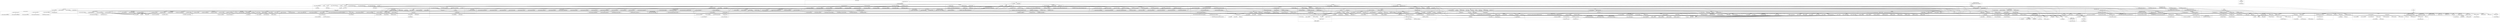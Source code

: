 digraph {
graph [overlap=false]
subgraph cluster_Router_Simple_Route {
	label="Router::Simple::Route";
	"Router::Simple::Route::CORE:match";
	"Router::Simple::Route::CORE:regcomp";
	"Router::Simple::Route::CORE:substcont";
	"Router::Simple::Route::CORE:subst";
	"Router::Simple::Route::new";
	"Router::Simple::Route::match";
	"Router::Simple::Route::CORE:qr";
	"Router::Simple::Route::BEGIN";
}
subgraph cluster_Mouse_Meta_Attribute {
	label="Mouse::Meta::Attribute";
	"Mouse::Meta::Attribute::is_weak_ref";
	"Mouse::Meta::Attribute::init_arg";
	"Mouse::Meta::Attribute::accessor_metaclass";
	"Mouse::Meta::Attribute::_process_options";
	"Mouse::Meta::Attribute::interpolate_class";
	"Mouse::Meta::Attribute::install_accessors";
	"Mouse::Meta::Attribute::new";
	"Mouse::Meta::Attribute::name";
	"Mouse::Meta::Attribute::default";
	"Mouse::Meta::Attribute::associate_method";
	"Mouse::Meta::Attribute::should_auto_deref";
	"Mouse::Meta::Attribute::has_default";
	"Mouse::Meta::Attribute::associated_class";
	"Mouse::Meta::Attribute::should_coerce";
	"Mouse::Meta::Attribute::has_trigger";
	"Mouse::Meta::Attribute::is_required";
	"Mouse::Meta::Attribute::has_type_constraint";
	"Mouse::Meta::Attribute::BEGIN";
	"Mouse::Meta::Attribute::is_lazy";
	"Mouse::Meta::Attribute::type_constraint";
	"Mouse::Meta::Attribute::has_builder";
}
subgraph cluster_Plack_Middleware_Static {
	label="Plack::Middleware::Static";
	"Plack::Middleware::Static::_handle_static";
	"Plack::Middleware::Static::CORE:regcomp";
	"Plack::Middleware::Static::call";
	"Plack::Middleware::Static::CORE:match";
}
subgraph cluster_Storable {
	label="Storable";
	"Storable::nfreeze";
	"Storable::net_mstore";
	"Storable::_freeze";
	"Storable::bootstrap";
	"Storable::CORE:subst";
}
subgraph cluster_JSON_XS {
	label="JSON::XS";
	"JSON::XS::decode_json";
}
subgraph cluster_Symbol {
	label="Symbol";
	"Symbol::qualify";
}
subgraph cluster_Config {
	label="Config";
	"Config::import";
	"Config::FETCH";
}
subgraph cluster_Encode {
	label="Encode";
	"Encode::BEGIN";
	"Encode::CORE:match";
	"Encode::predefine_encodings";
	"Encode::encode_utf8";
	"Encode::decode";
	"Encode::decode_utf8";
	"Encode::find_encoding";
	"Encode::getEncoding";
	"Encode::LEAVE_SRC";
}
subgraph cluster_IO_Compress_Base {
	label="IO::Compress::Base";
	"IO::Compress::Base::_notAvailable";
}
subgraph cluster_HTTP_Headers {
	label="HTTP::Headers";
	"HTTP::Headers::CORE:match";
	"HTTP::Headers::new";
	"HTTP::Headers::header_field_names";
	"HTTP::Headers::CORE:sort";
	"HTTP::Headers::CORE:subst";
	"HTTP::Headers::header";
	"HTTP::Headers::content_type";
	"HTTP::Headers::_sorted_field_names";
	"HTTP::Headers::_header";
}
subgraph cluster_JSON_Boolean {
	label="JSON::Boolean";
	"JSON::Boolean::_overrride_overload";
}
subgraph cluster_URI__punycode {
	label="URI::_punycode";
	"URI::_punycode::CORE:qr";
}
subgraph cluster_Plack_Request {
	label="Plack::Request";
	"Plack::Request::new";
	"Plack::Request::_uri_base";
	"Plack::Request::env";
	"Plack::Request::base";
}
subgraph cluster_Kossy_Connection {
	label="Kossy::Connection";
	"Kossy::Connection::render";
	"Kossy::Connection::BEGIN";
}
subgraph cluster_Mouse_Meta_Class {
	label="Mouse::Meta::Class";
	"Mouse::Meta::Class::strict_constructor";
	"Mouse::Meta::Class::constructor_class";
	"Mouse::Meta::Class::superclasses";
	"Mouse::Meta::Class::attribute_metaclass";
	"Mouse::Meta::Class::linearized_isa";
	"Mouse::Meta::Class::add_attribute";
	"Mouse::Meta::Class::is_immutable";
	"Mouse::Meta::Class::BEGIN";
	"Mouse::Meta::Class::verify_superclass";
	"Mouse::Meta::Class::_invalidate_metaclass_cache";
	"Mouse::Meta::Class::destructor_class";
	"Mouse::Meta::Class::is_anon_class";
	"Mouse::Meta::Class::CORE:subst";
	"Mouse::Meta::Class::immutable_options";
	"Mouse::Meta::Class::_calculate_all_attributes";
	"Mouse::Meta::Class::make_immutable";
	"Mouse::Meta::Class::_construct_meta";
	"Mouse::Meta::Class::CORE:sort";
}
subgraph cluster_DynaLoader {
	label="DynaLoader";
	"DynaLoader::CORE:ftfile";
	"DynaLoader::CORE:ftsize";
	"DynaLoader::dl_undef_symbols";
	"DynaLoader::dl_find_symbol";
	"DynaLoader::dl_load_file";
	"DynaLoader::CORE:subst";
	"DynaLoader::BEGIN";
	"DynaLoader::dl_load_flags";
	"DynaLoader::dl_install_xsub";
	"DynaLoader::CORE:ftdir";
	"DynaLoader::bootstrap";
}
subgraph cluster_Data_MessagePack {
	label="Data::MessagePack";
	"Data::MessagePack::pack";
	"Data::MessagePack::BEGIN";
	"Data::MessagePack::CORE:match";
}
subgraph cluster_DBI {
	label="DBI";
	"DBI::connect_cached";
	"DBI::bootstrap";
	"DBI::setup_driver";
	"DBI::CORE:match";
	"DBI::_new_handle";
	"DBI::_new_sth";
	"DBI::BEGIN";
	"DBI::__ANON__[extlib/lib/perl5/x86_64-linux-thread-multi/DBI.pm:732]";
	"DBI::END";
	"DBI::_concat_hash_sorted";
	"DBI::_install_method";
	"DBI::_new_dbh";
	"DBI::install_driver";
	"DBI::disconnect_all";
	"DBI::CORE:subst";
	"DBI::_new_drh";
	"DBI::connect";
}
subgraph cluster_base {
	label="base";
	"base::has_fields";
	"base::has_version";
	"base::has_attr";
	"base::import";
}
subgraph cluster_warnings {
	label="warnings";
	"warnings::unimport";
	"warnings::bits";
	"warnings::import";
}
subgraph cluster_IO_File {
	label="IO::File";
	"IO::File::CORE:match";
}
subgraph cluster_Isucon {
	label="Isucon";
	"Isucon::dbh";
	"Isucon::CORE:readline";
	"Isucon::load_config";
	"Isucon::BEGIN";
	"Isucon::CORE:open";
	"Isucon::__ANON__[lib/Isucon.pm:71]";
	"Isucon::cache";
	"Isucon::__ANON__[lib/Isucon.pm:70]";
	"Isucon::__ANON__[lib/Isucon.pm:84]";
}
subgraph cluster_vars {
	label="vars";
	"vars::import";
	"vars::BEGIN";
	"vars::CORE:match";
}
subgraph cluster_Plack_Util_Accessor {
	label="Plack::Util::Accessor";
	"Plack::Util::Accessor::mk_accessors";
	"Plack::Util::Accessor::import";
	"Plack::Util::Accessor::__ANON__[extlib/lib/perl5/Plack/Util/Accessor.pm:19]";
}
subgraph cluster_strict {
	label="strict";
	"strict::import";
	"strict::unimport";
	"strict::bits";
}
subgraph cluster_DBD_mysql {
	label="DBD::mysql";
	"DBD::mysql::_OdbcParse";
	"DBD::mysql::driver";
	"DBD::mysql::CORE:match";
	"DBD::mysql::bootstrap";
}
subgraph cluster_Plack_App_URLMap {
	label="Plack::App::URLMap";
	"Plack::App::URLMap::BEGIN";
}
subgraph cluster_Encode_Encoding {
	label="Encode::Encoding";
	"Encode::Encoding::CORE:match";
	"Encode::Encoding::BEGIN";
	"Encode::Encoding::renewed";
}
subgraph cluster_DBI_common {
	label="DBI::common";
	"DBI::common::func";
	"DBI::common::STORE";
	"DBI::common::FETCH";
}
subgraph cluster_common_sense {
	label="common::sense";
	"common::sense::import";
}
subgraph cluster_attributes {
	label="attributes";
	"attributes::bootstrap";
	"attributes::reftype";
	"attributes::_modify_attrs";
	"attributes::import";
}
subgraph cluster_Kossy_Request {
	label="Kossy::Request";
	"Kossy::Request::uri_for";
	"Kossy::Request::BEGIN";
}
subgraph cluster_Mouse_Util_TypeConstraints {
	label="Mouse::Util::TypeConstraints";
	"Mouse::Util::TypeConstraints::class_type";
	"Mouse::Util::TypeConstraints::find_or_create_isa_type_constraint";
	"Mouse::Util::TypeConstraints::find_type_constraint";
	"Mouse::Util::TypeConstraints::find_or_parse_type_constraint";
	"Mouse::Util::TypeConstraints::BEGIN";
	"Mouse::Util::TypeConstraints::subtype";
	"Mouse::Util::TypeConstraints::CORE:subst";
	"Mouse::Util::TypeConstraints::CORE:match";
	"Mouse::Util::TypeConstraints::_define_type";
}
subgraph cluster_DBI_Const_GetInfo_ODBC {
	label="DBI::Const::GetInfo::ODBC";
	"DBI::Const::GetInfo::ODBC::CORE:match";
}
subgraph cluster_Plack_Middleware_Conditional {
	label="Plack::Middleware::Conditional";
	"Plack::Middleware::Conditional::BEGIN";
}
subgraph cluster_XSLoader {
	label="XSLoader";
	"XSLoader::load";
	"XSLoader::bootstrap_inherit";
}
subgraph cluster_bytes {
	label="bytes";
	"bytes::import";
}
subgraph cluster_Router_Simple {
	label="Router::Simple";
	"Router::Simple::new";
	"Router::Simple::connect";
	"Router::Simple::match";
	"Router::Simple::_match";
	"Router::Simple::BEGIN";
}
subgraph cluster_URI_Escape {
	label="URI::Escape";
	"URI::Escape::BEGIN";
	"URI::Escape::uri_unescape";
	"URI::Escape::CORE:subst";
	"URI::Escape::CORE:qr";
}
subgraph cluster_IO_Handle {
	label="IO::Handle";
	"IO::Handle::autoflush";
	"IO::Handle::BEGIN";
}
subgraph cluster_URI__idna {
	label="URI::_idna";
	"URI::_idna::CORE:qr";
	"URI::_idna::CORE:regcomp";
	"URI::_idna::encode";
	"URI::_idna::CORE:match";
	"URI::_idna::check_size";
	"URI::_idna::ToASCII";
}
subgraph cluster_FileHandle {
	label="FileHandle";
	"FileHandle::import";
}
subgraph cluster_DBD___st {
	label="DBD::_::st";
	"DBD::_::st::fetchrow_hashref";
	"DBD::_::st::BEGIN";
	"DBD::_::st::fetchall_arrayref";
}
subgraph cluster_Mouse_Meta_Method_Constructor_XS {
	label="Mouse::Meta::Method::Constructor::XS";
	"Mouse::Meta::Method::Constructor::XS::_generate_constructor";
}
subgraph cluster_Text_Xslate_Bridge_TT2Like {
	label="Text::Xslate::Bridge::TT2Like";
	"Text::Xslate::Bridge::TT2Like::CORE:regcomp";
}
subgraph cluster_Mouse_Meta_Method_Destructor_XS {
	label="Mouse::Meta::Method::Destructor::XS";
	"Mouse::Meta::Method::Destructor::XS::_generate_destructor";
}
subgraph cluster_Cache_Memcached_Fast {
	label="Cache::Memcached::Fast";
	"Cache::Memcached::Fast::set";
	"Cache::Memcached::Fast::_check_args";
	"Cache::Memcached::Fast::_new";
	"Cache::Memcached::Fast::BEGIN";
	"Cache::Memcached::Fast::new";
	"Cache::Memcached::Fast::get";
}
subgraph cluster_Exporter_Heavy {
	label="Exporter::Heavy";
	"Exporter::Heavy::_push_tags";
	"Exporter::Heavy::heavy_export_tags";
	"Exporter::Heavy::CORE:subst";
	"Exporter::Heavy::heavy_export_ok_tags";
	"Exporter::Heavy::CORE:match";
	"Exporter::Heavy::heavy_export";
	"Exporter::Heavy::heavy_export_to_level";
}
subgraph cluster_URI {
	label="URI";
	"URI::canonical";
	"URI::CORE:regcomp";
	"URI::new";
	"URI::_uric_escape";
	"URI::_scheme";
	"URI::implementor";
	"URI::CORE:match";
	"URI::_init_implementor";
	"URI::_init";
	"URI::CORE:subst";
}
subgraph cluster_File_Glob {
	label="File::Glob";
	"File::Glob::CORE:subst";
	"File::Glob::import";
	"File::Glob::GLOB_ALPHASORT";
	"File::Glob::GLOB_CSH";
	"File::Glob::GLOB_TILDE";
	"File::Glob::constant";
	"File::Glob::GLOB_BRACE";
	"File::Glob::GLOB_QUOTE";
	"File::Glob::GLOB_NOMAGIC";
	"File::Glob::AUTOLOAD";
	"File::Glob::CORE:match";
}
subgraph cluster_Plack_Component {
	label="Plack::Component";
	"Plack::Component::prepare_app";
	"Plack::Component::new";
	"Plack::Component::to_app";
	"Plack::Component::__ANON__[extlib/lib/perl5/Plack/Component.pm:39]";
}
subgraph cluster_URI_http {
	label="URI::http";
	"URI::http::canonical";
}
subgraph cluster_Class_Accessor {
	label="Class::Accessor";
	"Class::Accessor::accessor_name_for";
	"Class::Accessor::mk_accessors";
	"Class::Accessor::mutator_name_for";
	"Class::Accessor::import";
	"Class::Accessor::_mk_accessors";
}
subgraph cluster_DBI_dr {
	label="DBI::dr";
	"DBI::dr::disconnect_all";
	"DBI::dr::connect_cached";
	"DBI::dr::connect";
}
subgraph cluster_constant {
	label="constant";
	"constant::import";
	"constant::BEGIN";
	"constant::CORE:match";
}
subgraph cluster_Exporter {
	label="Exporter";
	"Exporter::as_heavy";
	"Exporter::export_to_level";
	"Exporter::export_tags";
	"Exporter::CORE:match";
	"Exporter::import";
	"Exporter::CORE:subst";
	"Exporter::export";
	"Exporter::export_ok_tags";
}
subgraph cluster_Class_Accessor_Lite {
	label="Class::Accessor::Lite";
	"Class::Accessor::Lite::__m";
	"Class::Accessor::Lite::BEGIN";
	"Class::Accessor::Lite::__ANON__[extlib/lib/perl5/Class/Accessor/Lite.pm:98]";
	"Class::Accessor::Lite::CORE:sort";
	"Class::Accessor::Lite::import";
	"Class::Accessor::Lite::_mk_new";
	"Class::Accessor::Lite::__ANON__[extlib/lib/perl5/Class/Accessor/Lite.pm:107]";
	"Class::Accessor::Lite::__m_new";
	"Class::Accessor::Lite::_mk_accessors";
}
subgraph cluster_utf8 {
	label="utf8";
	"utf8::encode";
	"utf8::import";
	"utf8::downgrade";
}
subgraph cluster_DBD___common {
	label="DBD::_::common";
	"DBD::_::common::CORE:match";
	"DBD::_::common::trace_msg";
	"DBD::_::common::BEGIN";
	"DBD::_::common::install_method";
}
subgraph cluster_Plack_Middleware {
	label="Plack::Middleware";
	"Plack::Middleware::import";
	"Plack::Middleware::wrap";
}
subgraph cluster_SelectSaver {
	label="SelectSaver";
	"SelectSaver::CORE:select";
	"SelectSaver::BEGIN";
	"SelectSaver::new";
}
subgraph cluster_Mouse_Exporter {
	label="Mouse::Exporter";
	"Mouse::Exporter::setup_import_methods";
	"Mouse::Exporter::BEGIN";
	"Mouse::Exporter::CORE:subst";
	"Mouse::Exporter::do_import";
	"Mouse::Exporter::build_import_methods";
	"Mouse::Exporter::import";
	"Mouse::Exporter::do_unimport";
	"Mouse::Exporter::_get_caller_package";
}
subgraph cluster_DBI_st {
	label="DBI::st";
	"DBI::st::fetchall_arrayref";
	"DBI::st::fetch";
	"DBI::st::mysql_async_ready";
	"DBI::st::execute";
	"DBI::st::fetchrow_hashref";
}
subgraph cluster_Mouse_Meta_Module {
	label="Mouse::Meta::Module";
	"Mouse::Meta::Module::BEGIN";
	"Mouse::Meta::Module::initialize";
	"Mouse::Meta::Module::_get_metaclass_by_name";
	"Mouse::Meta::Module::add_method";
}
subgraph cluster_File_Basename {
	label="File::Basename";
	"File::Basename::dirname";
	"File::Basename::CORE:substcont";
	"File::Basename::fileparse_set_fstype";
	"File::Basename::CORE:subst";
	"File::Basename::fileparse";
	"File::Basename::_strip_trailing_sep";
	"File::Basename::CORE:regcomp";
	"File::Basename::CORE:match";
	"File::Basename::BEGIN";
}
subgraph cluster_AutoLoader {
	label="AutoLoader";
	"AutoLoader::CORE:match";
	"AutoLoader::BEGIN";
	"AutoLoader::CORE:fteread";
	"AutoLoader::CORE:substcont";
	"AutoLoader::import";
	"AutoLoader::CORE:subst";
	"AutoLoader::CORE:regcomp";
	"AutoLoader::AUTOLOAD";
}
subgraph cluster_Text_Xslate {
	label="Text::Xslate";
	"Text::Xslate::input_layer";
	"Text::Xslate::BEGIN";
	"Text::Xslate::CORE:subst";
	"Text::Xslate::CORE:match";
}
subgraph cluster_Class_Accessor_Fast {
	label="Class::Accessor::Fast";
	"Class::Accessor::Fast::make_accessor";
}
subgraph cluster_HTTP_Body_UrlEncoded {
	label="HTTP::Body::UrlEncoded";
	"HTTP::Body::UrlEncoded::CORE:qr";
}
subgraph cluster_File_Spec_Unix {
	label="File::Spec::Unix";
	"File::Spec::Unix::BEGIN";
	"File::Spec::Unix::CORE:ftdir";
	"File::Spec::Unix::rel2abs";
	"File::Spec::Unix::canonpath";
	"File::Spec::Unix::_tmpdir";
	"File::Spec::Unix::CORE:match";
	"File::Spec::Unix::catfile";
	"File::Spec::Unix::updir";
	"File::Spec::Unix::CORE:ftewrite";
	"File::Spec::Unix::file_name_is_absolute";
	"File::Spec::Unix::tmpdir";
	"File::Spec::Unix::CORE:subst";
	"File::Spec::Unix::catdir";
}
subgraph cluster_List_Util {
	label="List::Util";
	"List::Util::BEGIN";
	"List::Util::bootstrap";
}
subgraph cluster_Plack_Util_IOWithPath {
	label="Plack::Util::IOWithPath";
	"Plack::Util::IOWithPath::BEGIN";
}
subgraph cluster_Kossy_Response {
	label="Kossy::Response";
	"Kossy::Response::_body";
	"Kossy::Response::BEGIN";
}
subgraph cluster_IO {
	label="IO";
	"IO::BEGIN";
}
subgraph cluster_integer {
	label="integer";
	"integer::import";
	"integer::unimport";
}
subgraph cluster_Text_Xslate_Util {
	label="Text::Xslate::Util";
	"Text::Xslate::Util::html_builder";
	"Text::Xslate::Util::import_from";
	"Text::Xslate::Util::CORE:qr";
	"Text::Xslate::Util::BEGIN";
	"Text::Xslate::Util::CORE:regcomp";
	"Text::Xslate::Util::CORE:match";
	"Text::Xslate::Util::uri_escape";
}
subgraph cluster_URI__generic {
	label="URI::_generic";
	"URI::_generic::_check_path";
	"URI::_generic::path";
	"URI::_generic::CORE:subst";
	"URI::_generic::CORE:regcomp";
	"URI::_generic::authority";
	"URI::_generic::CORE:match";
}
subgraph cluster_Data_MessagePack_Unpacker {
	label="Data::MessagePack::Unpacker";
	"Data::MessagePack::Unpacker::data";
	"Data::MessagePack::Unpacker::utf8";
	"Data::MessagePack::Unpacker::new";
	"Data::MessagePack::Unpacker::execute";
	"Data::MessagePack::Unpacker::reset";
}
subgraph cluster_Time_Local {
	label="Time::Local";
	"Time::Local::CORE:pack";
	"Time::Local::_daygm";
}
subgraph cluster_Plack_Builder {
	label="Plack::Builder";
	"Plack::Builder::BEGIN";
	"Plack::Builder::__ANON__[extlib/lib/perl5/Plack/Builder.pm:20]";
	"Plack::Builder::to_app";
	"Plack::Builder::builder";
	"Plack::Builder::add_middleware";
	"Plack::Builder::new";
	"Plack::Builder::enable";
	"Plack::Builder::__ANON__[extlib/lib/perl5/Plack/Builder.pm:94]";
}
subgraph cluster_Kossy_Exception {
	label="Kossy::Exception";
	"Kossy::Exception::BEGIN";
}
subgraph cluster_Mouse_Meta_TypeConstraint {
	label="Mouse::Meta::TypeConstraint";
	"Mouse::Meta::TypeConstraint::_compiled_type_constraint";
	"Mouse::Meta::TypeConstraint::compile_type_constraint";
	"Mouse::Meta::TypeConstraint::new";
	"Mouse::Meta::TypeConstraint::BEGIN";
}
subgraph cluster_Try_Tiny {
	label="Try::Tiny";
	"Try::Tiny::BEGIN";
	"Try::Tiny::catch";
	"Try::Tiny::try";
}
subgraph cluster_parent {
	label="parent";
	"parent::BEGIN";
	"parent::CORE:subst";
	"parent::import";
}
subgraph cluster_Router_Simple_SubMapper {
	label="Router::Simple::SubMapper";
	"Router::Simple::SubMapper::BEGIN";
}
subgraph cluster_JSON_Backend_PP {
	label="JSON::Backend::PP";
	"JSON::Backend::PP::BEGIN";
}
subgraph cluster_overload {
	label="overload";
	"overload::OVERLOAD";
	"overload::BEGIN";
	"overload::import";
	"overload::CORE:match";
}
subgraph cluster_re {
	label="re";
	"re::import";
	"re::bits";
}
subgraph cluster_URI__server {
	label="URI::_server";
	"URI::_server::CORE:regcomp";
	"URI::_server::_uric_escape";
	"URI::_server::CORE:subst";
	"URI::_server::_port";
	"URI::_server::CORE:match";
	"URI::_server::host";
	"URI::_server::canonical";
	"URI::_server::_host_escape";
}
subgraph cluster_main {
	label="main";
	"main::BEGIN";
	"main::RUNTIME";
}
subgraph cluster_Plack_Util {
	label="Plack::Util";
	"Plack::Util::load_class";
	"Plack::Util::BEGIN";
	"Plack::Util::CORE:match";
	"Plack::Util::CORE:subst";
	"Plack::Util::CORE:regcomp";
	"Plack::Util::foreach";
	"Plack::Util::run_app";
}
subgraph cluster_Any_Moose {
	label="Any::Moose";
	"Any::Moose::BEGIN";
	"Any::Moose::_is_moose_loaded";
	"Any::Moose::any_moose";
	"Any::Moose::import";
	"Any::Moose::moose_is_preferred";
	"Any::Moose::CORE:subst";
	"Any::Moose::CORE:match";
	"Any::Moose::_canonicalize_fragment";
	"Any::Moose::_canonicalize_options";
	"Any::Moose::unimport";
	"Any::Moose::_install_module";
	"Any::Moose::_backer_of";
	"Any::Moose::mouse_is_preferred";
}
subgraph cluster_File_Temp {
	label="File::Temp";
	"File::Temp::cleanup";
	"File::Temp::END";
}
subgraph cluster_Mouse_Meta_Role {
	label="Mouse::Meta::Role";
	"Mouse::Meta::Role::BEGIN";
}
subgraph cluster_DBI_db {
	label="DBI::db";
	"DBI::db::connected";
	"DBI::db::ping";
	"DBI::db::selectall_arrayref";
	"DBI::db::prepare";
}
subgraph cluster_DBI_Const_GetInfoType {
	label="DBI::Const::GetInfoType";
	"DBI::Const::GetInfoType::CORE:match";
}
subgraph cluster_Scalar_Util {
	label="Scalar::Util";
	"Scalar::Util::looks_like_number";
	"Scalar::Util::blessed";
	"Scalar::Util::BEGIN";
	"Scalar::Util::weaken";
}
subgraph cluster_UNIVERSAL {
	label="UNIVERSAL";
	"UNIVERSAL::isa";
	"UNIVERSAL::VERSION";
	"UNIVERSAL::can";
}
subgraph cluster_File_Spec {
	label="File::Spec";
	"File::Spec::BEGIN";
}
subgraph cluster_Fcntl {
	label="Fcntl";
	"Fcntl::AUTOLOAD";
	"Fcntl::__ANON__[Fcntl.pm:230]";
	"Fcntl::CORE:subst";
	"Fcntl::constant";
}
subgraph cluster_Encode_utf8 {
	label="Encode::utf8";
	"Encode::utf8::BEGIN";
	"Encode::utf8::decode_xs";
}
subgraph cluster_DBD___dr {
	label="DBD::_::dr";
	"DBD::_::dr::BEGIN";
}
subgraph cluster_Mouse_Meta_Method_Accessor_XS {
	label="Mouse::Meta::Method::Accessor::XS";
	"Mouse::Meta::Method::Accessor::XS::_generate_reader";
}
subgraph cluster_DBD_mysql_db {
	label="DBD::mysql::db";
	"DBD::mysql::db::_login";
}
subgraph cluster_IO_Compress_Gzip_Constants {
	label="IO::Compress::Gzip::Constants";
	"IO::Compress::Gzip::Constants::CORE:pack";
}
subgraph cluster_Encode_Config {
	label="Encode::Config";
	"Encode::Config::BEGIN";
	"Encode::Config::CORE:match";
}
subgraph cluster_IO_Uncompress_Base {
	label="IO::Uncompress::Base";
	"IO::Uncompress::Base::_notAvailable";
}
subgraph cluster_Mouse {
	label="Mouse";
	"Mouse::BEGIN";
	"Mouse::has";
	"Mouse::init_meta";
}
subgraph cluster_lib {
	label="lib";
	"lib::import";
}
subgraph cluster_Mouse_Object {
	label="Mouse::Object";
	"Mouse::Object::BUILDARGS";
	"Mouse::Object::new";
	"Mouse::Object::BEGIN";
}
subgraph cluster_DBD_mysql_st {
	label="DBD::mysql::st";
	"DBD::mysql::st::_prepare";
}
subgraph cluster_DBI_Const_GetInfo_ANSI {
	label="DBI::Const::GetInfo::ANSI";
	"DBI::Const::GetInfo::ANSI::CORE:match";
}
subgraph cluster_Mouse_Util {
	label="Mouse::Util";
	"Mouse::Util::is_class_loaded";
	"Mouse::Util::is_valid_class_name";
	"Mouse::Util::__register_metaclass_storage";
	"Mouse::Util::install_subroutines";
	"Mouse::Util::BEGIN";
	"Mouse::Util::load_class";
	"Mouse::Util::_try_load_one_class";
	"Mouse::Util::is_a_type_constraint";
	"Mouse::Util::generate_can_predicate_for";
	"Mouse::Util::get_code_info";
	"Mouse::Util::CORE:subst";
	"Mouse::Util::__ANON__[extlib/lib/perl5/x86_64-linux-thread-multi/Mouse/Util.pm:104]";
	"Mouse::Util::generate_isa_predicate_for";
}
subgraph cluster_Plack_Middleware_ReverseProxy {
	label="Plack::Middleware::ReverseProxy";
	"Plack::Middleware::ReverseProxy::CORE:match";
	"Plack::Middleware::ReverseProxy::call";
}
subgraph cluster_Text_Xslate_Engine {
	label="Text::Xslate::Engine";
	"Text::Xslate::Engine::CORE:stat";
	"Text::Xslate::Engine::CORE:readline";
	"Text::Xslate::Engine::find_file";
	"Text::Xslate::Engine::CORE:open";
	"Text::Xslate::Engine::BEGIN";
	"Text::Xslate::Engine::new";
	"Text::Xslate::Engine::load_file";
	"Text::Xslate::Engine::CORE:read";
	"Text::Xslate::Engine::_resolve_function_aliases";
	"Text::Xslate::Engine::CORE:ftewrite";
	"Text::Xslate::Engine::_register_builtin_methods";
	"Text::Xslate::Engine::_assemble";
	"Text::Xslate::Engine::CORE:regcomp";
	"Text::Xslate::Engine::default_functions";
	"Text::Xslate::Engine::CORE:sort";
	"Text::Xslate::Engine::render";
	"Text::Xslate::Engine::_magic_token";
	"Text::Xslate::Engine::options";
	"Text::Xslate::Engine::_extract_options";
	"Text::Xslate::Engine::_merge_hash";
	"Text::Xslate::Engine::CORE:close";
	"Text::Xslate::Engine::CORE:ftdir";
	"Text::Xslate::Engine::CORE:flock";
	"Text::Xslate::Engine::_load_compiled";
	"Text::Xslate::Engine::CORE:match";
}
subgraph cluster_JSON_Backend_XS {
	label="JSON::Backend::XS";
	"JSON::Backend::XS::init";
}
subgraph cluster_Plack_Handler_CLI {
	label="Plack::Handler::CLI";
	"Plack::Handler::CLI::__ANON__[extlib/lib/perl5/Plack/Handler/CLI.pm:49]";
	"Plack::Handler::CLI::run";
	"Plack::Handler::CLI::stdout";
	"Plack::Handler::CLI::CORE:print";
	"Plack::Handler::CLI::BEGIN";
	"Plack::Handler::CLI::need_headers";
	"Plack::Handler::CLI::__ANON__[extlib/lib/perl5/Plack/Handler/CLI.pm:37]";
	"Plack::Handler::CLI::meta";
	"Plack::Handler::CLI::__ANON__[extlib/lib/perl5/Plack/Handler/CLI.pm:43]";
	"Plack::Handler::CLI::__ANON__[extlib/lib/perl5/Plack/Handler/CLI.pm:168]";
	"Plack::Handler::CLI::stdin";
	"Plack::Handler::CLI::stderr";
	"Plack::Handler::CLI::_handle_response";
}
subgraph cluster_DBD___db {
	label="DBD::_::db";
	"DBD::_::db::BEGIN";
	"DBD::_::db::selectall_arrayref";
}
subgraph cluster_warnings_register {
	label="warnings::register";
	"warnings::register::mkMask";
	"warnings::register::import";
}
subgraph cluster_Text_Xslate_Bridge {
	label="Text::Xslate::Bridge";
	"Text::Xslate::Bridge::bridge";
	"Text::Xslate::Bridge::methods";
	"Text::Xslate::Bridge::export_into_xslate";
	"Text::Xslate::Bridge::_functions";
}
subgraph cluster_Plack_Response {
	label="Plack::Response";
	"Plack::Response::_finalize_cookies";
	"Plack::Response::content_type";
	"Plack::Response::new";
	"Plack::Response::headers";
	"Plack::Response::CORE:subst";
	"Plack::Response::finalize";
	"Plack::Response::cookies";
}
subgraph cluster_JSON {
	label="JSON";
	"JSON::BEGIN";
	"JSON::import";
	"JSON::CORE:close";
	"JSON::CORE:readline";
	"JSON::_set_module";
	"JSON::_load_xs";
}
subgraph cluster_Encode_Alias {
	label="Encode::Alias";
	"Encode::Alias::CORE:match";
	"Encode::Alias::define_alias";
	"Encode::Alias::init_aliases";
	"Encode::Alias::BEGIN";
	"Encode::Alias::undef_aliases";
	"Encode::Alias::CORE:qr";
}
subgraph cluster_Cwd {
	label="Cwd";
	"Cwd::abs_path";
	"Cwd::BEGIN";
	"Cwd::CORE:fteexec";
	"Cwd::CORE:regcomp";
}
subgraph cluster_Kossy {
	label="Kossy";
	"Kossy::_router";
	"Kossy::new";
	"Kossy::filter";
	"Kossy::psgi";
	"Kossy::get";
	"Kossy::build_app";
	"Kossy::_connect";
	"Kossy::wrap_filter";
	"Kossy::__ANON__[lib/Kossy.pm:115]";
	"Kossy::__ANON__[lib/Kossy.pm:107]";
	"Kossy::__ANON__[lib/Kossy.pm:76]";
	"Kossy::__ANON__[lib/Kossy.pm:123]";
	"Kossy::CORE:qr";
	"Kossy::__ANON__[lib/Kossy.pm:46]";
	"Kossy::BEGIN";
	"Kossy::post";
}
"URI::_generic::path" -> "URI::_generic::_check_path";
"Plack::Handler::CLI::BEGIN" -> "Any::Moose::_is_moose_loaded";
"Any::Moose::_backer_of" -> "Any::Moose::_is_moose_loaded";
"Text::Xslate::Engine::load_file" -> "Text::Xslate::Engine::find_file";
"URI::_server::_host_escape" -> "URI::_punycode::CORE:qr";
"URI::canonical" -> "URI::_scheme";
"URI::_generic::_check_path" -> "URI::_generic::CORE:match";
"URI::_generic::path" -> "URI::_generic::CORE:match";
"URI::_generic::authority" -> "URI::_generic::CORE:match";
"Isucon::load_config" -> "JSON::XS::decode_json";
"URI::_generic::path" -> "utf8::downgrade";
"URI::_uric_escape" -> "utf8::downgrade";
"File::Basename::dirname" -> "File::Basename::fileparse";
"Cache::Memcached::Fast::set" -> "Storable::_freeze";
"Storable::nfreeze" -> "Storable::_freeze";
"URI::_server::_host_escape" -> "URI::_idna::encode";
"Plack::Handler::CLI::BEGIN" -> "URI::Escape::CORE:qr";
"Mouse::Meta::Method::Accessor::XS::_generate_reader" -> "Mouse::Meta::Attribute::name";
"Mouse::Meta::Class::_calculate_all_attributes" -> "Mouse::Meta::Attribute::name";
"Kossy::__ANON__[lib/Kossy.pm:123]" -> "Try::Tiny::try";
"Class::Accessor::Lite::import" -> "Class::Accessor::Lite::_mk_accessors";
"Plack::Builder::__ANON__[extlib/lib/perl5/Plack/Builder.pm:20]" -> "Plack::Middleware::wrap";
"Mouse::Meta::Method::Accessor::XS::_generate_reader" -> "Mouse::Meta::Attribute::has_default";
"Text::Xslate::Engine::new" -> "Text::Xslate::Engine::default_functions";
"DynaLoader::bootstrap" -> "DynaLoader::CORE:ftsize";
"Kossy::__ANON__[lib/Kossy.pm:123]" -> "Plack::Response::new";
"URI::_generic::path" -> "URI::_generic::CORE:subst";
"URI::implementor" -> "URI::_generic::CORE:subst";
"parent::import" -> "Exporter::export_tags";
"Mouse::Object::new" -> "Mouse::Meta::Class::is_immutable";
"Cache::Memcached::Fast::new" -> "File::Glob::GLOB_CSH";
"Exporter::import" -> "Exporter::CORE:match";
"Mouse::Meta::Attribute::install_accessors" -> "Mouse::Meta::Module::add_method";
"Mouse::Meta::Class::make_immutable" -> "Mouse::Meta::Module::add_method";
"Mouse::init_meta" -> "Mouse::Meta::Module::add_method";
"Encode::Alias::init_aliases" -> "Encode::Alias::CORE:qr";
"File::Basename::_strip_trailing_sep" -> "File::Basename::CORE:subst";
"Router::Simple::SubMapper::BEGIN" -> "Exporter::import";
"Plack::Util::BEGIN" -> "Exporter::import";
"Text::Xslate::Engine::BEGIN" -> "Exporter::import";
"Isucon::BEGIN" -> "Exporter::import";
"Kossy::Request::BEGIN" -> "Exporter::import";
"Encode::Alias::BEGIN" -> "Exporter::import";
"URI::implementor" -> "Exporter::import";
"Router::Simple::BEGIN" -> "Exporter::import";
"URI::_server::_host_escape" -> "Exporter::import";
"base::import" -> "Exporter::import";
"IO::BEGIN" -> "Exporter::import";
"Text::Xslate::Util::import_from" -> "Exporter::import";
"Kossy::Response::BEGIN" -> "Exporter::import";
"Encode::BEGIN" -> "Exporter::import";
"Plack::Util::load_class" -> "Exporter::import";
"Try::Tiny::BEGIN" -> "Exporter::import";
"Cwd::BEGIN" -> "Exporter::import";
"Text::Xslate::BEGIN" -> "Exporter::import";
"parent::import" -> "Exporter::import";
"DBI::install_driver" -> "Exporter::import";
"SelectSaver::BEGIN" -> "Exporter::import";
"IO::Handle::BEGIN" -> "Exporter::import";
"Kossy::BEGIN" -> "Exporter::import";
"JSON::_load_xs" -> "Exporter::import";
"Cache::Memcached::Fast::BEGIN" -> "Exporter::import";
"Cache::Memcached::Fast::new" -> "Exporter::import";
"JSON::_load_xs" -> "common::sense::import";
"Kossy::Request::uri_for" -> "URI::_generic::path";
"URI::http::canonical" -> "URI::_generic::path";
"DBI::st::fetchrow_hashref" -> "DBD::_::st::fetchrow_hashref";
"URI::_idna::ToASCII" -> "URI::_idna::CORE:regcomp";
"File::Basename::dirname" -> "File::Basename::_strip_trailing_sep";
"URI::_server::_uric_escape" -> "URI::_server::CORE:match";
"URI::_server::_port" -> "URI::_server::CORE:match";
"URI::_server::canonical" -> "URI::_server::CORE:match";
"URI::_server::_host_escape" -> "URI::_server::CORE:match";
"Plack::Util::foreach" -> "Plack::Handler::CLI::__ANON__[extlib/lib/perl5/Plack/Handler/CLI.pm:168]";
"Text::Xslate::Engine::find_file" -> "Text::Xslate::Util::uri_escape";
"URI::new" -> "URI::CORE:subst";
"URI::_uric_escape" -> "URI::CORE:subst";
"URI::implementor" -> "URI::CORE:subst";
"Mouse::Meta::Method::Accessor::XS::_generate_reader" -> "Mouse::Meta::Attribute::is_weak_ref";
"JSON::_load_xs" -> "JSON::CORE:close";
"Mouse::Meta::Attribute::new" -> "Mouse::Meta::Attribute::_process_options";
"Text::Xslate::Engine::render" -> "Text::Xslate::Engine::load_file";
"DBI::disconnect_all" -> "DBI::dr::disconnect_all";
"Isucon::__ANON__[lib/Isucon.pm:84]" -> "Kossy::Connection::render";
"Text::Xslate::Util::import_from" -> "Text::Xslate::Util::html_builder";
"Exporter::import" -> "Exporter::CORE:subst";
"Exporter::as_heavy" -> "Exporter::CORE:subst";
"Plack::Component::__ANON__[extlib/lib/perl5/Plack/Component.pm:39]" -> "Plack::Middleware::Static::call";
"DBD::_::db::selectall_arrayref" -> "DBI::db::prepare";
"Router::Simple::match" -> "Router::Simple::_match";
"URI::new" -> "URI::_init";
"Plack::Response::_finalize_cookies" -> "Plack::Response::cookies";
"Any::Moose::unimport" -> "Mouse::Exporter::do_unimport";
"Plack::Builder::BEGIN" -> "Plack::Middleware::import";
"Mouse::Meta::Class::_calculate_all_attributes" -> "Mouse::Meta::Class::CORE:sort";
"Text::Xslate::Bridge::methods" -> "Text::Xslate::Bridge::_functions";
"warnings::register::import" -> "warnings::register::mkMask";
"Exporter::Heavy::heavy_export_tags" -> "Exporter::Heavy::_push_tags";
"Exporter::Heavy::heavy_export_ok_tags" -> "Exporter::Heavy::_push_tags";
"Plack::Util::load_class" -> "Plack::Util::CORE:match";
"Router::Simple::Route::new" -> "Router::Simple::Route::CORE:qr";
"DBI::dr::connect_cached" -> "DBI::_concat_hash_sorted";
"Storable::_freeze" -> "Storable::CORE:subst";
"DBI::dr::connect" -> "DBI::_new_dbh";
"URI::_init" -> "URI::_server::_uric_escape";
"Plack::Handler::CLI::_handle_response" -> "Plack::Handler::CLI::need_headers";
"DBD::_::st::fetchrow_hashref" -> "DBI::st::fetch";
"DynaLoader::bootstrap" -> "DBD::mysql::bootstrap";
"Kossy::__ANON__[lib/Kossy.pm:115]" -> "Plack::Response::finalize";
"Mouse::Object::new" -> "Mouse::Meta::Class::strict_constructor";
"File::Spec::Unix::rel2abs" -> "File::Spec::Unix::canonpath";
"File::Spec::Unix::_tmpdir" -> "File::Spec::Unix::canonpath";
"File::Spec::Unix::catfile" -> "File::Spec::Unix::canonpath";
"File::Spec::Unix::catdir" -> "File::Spec::Unix::canonpath";
"Plack::Response::finalize" -> "HTTP::Headers::header_field_names";
"Plack::Util::load_class" -> "Config::import";
"DynaLoader::BEGIN" -> "Config::import";
"parent::import" -> "Config::import";
"Kossy::Connection::BEGIN" -> "Class::Accessor::Lite::import";
"Kossy::BEGIN" -> "Class::Accessor::Lite::import";
"Text::Xslate::BEGIN" -> "Text::Xslate::Util::CORE:qr";
"File::Glob::GLOB_CSH" -> "File::Glob::GLOB_QUOTE";
"DBI::BEGIN" -> "Exporter::export_ok_tags";
"Cache::Memcached::Fast::new" -> "Exporter::export_ok_tags";
"Plack::Util::load_class" -> "integer::unimport";
"Kossy::__ANON__[lib/Kossy.pm:115]" -> "Isucon::__ANON__[lib/Isucon.pm:70]";
"File::Basename::fileparse_set_fstype" -> "File::Basename::CORE:regcomp";
"Kossy::__ANON__[lib/Kossy.pm:107]" -> "Scalar::Util::blessed";
"Mouse::Meta::Class::add_attribute" -> "Scalar::Util::blessed";
"Cache::Memcached::Fast::set" -> "AutoLoader::CORE:regcomp";
"AutoLoader::import" -> "AutoLoader::CORE:regcomp";
"AutoLoader::AUTOLOAD" -> "AutoLoader::CORE:regcomp";
"Encode::decode" -> "Encode::LEAVE_SRC";
"Mouse::Meta::Attribute::install_accessors" -> "Mouse::Meta::Attribute::associated_class";
"Mouse::Meta::Method::Accessor::XS::_generate_reader" -> "Mouse::Meta::Attribute::has_type_constraint";
"JSON::import" -> "Exporter::Heavy::heavy_export_to_level";
"Fcntl::AUTOLOAD" -> "Fcntl::constant";
"DBD::_::st::fetchrow_hashref" -> "DBI::common::FETCH";
"DBI::dr::connect_cached" -> "DBI::common::FETCH";
"Any::Moose::import" -> "Any::Moose::_canonicalize_options";
"Kossy::__ANON__[lib/Kossy.pm:123]" -> "Kossy::wrap_filter";
"Mouse::Meta::Attribute::new" -> "Mouse::Object::BUILDARGS";
"Plack::Middleware::Static::call" -> "Kossy::__ANON__[lib/Kossy.pm:123]";
"File::Basename::fileparse" -> "File::Basename::CORE:match";
"File::Basename::fileparse_set_fstype" -> "File::Basename::CORE:match";
"Plack::Handler::CLI::run" -> "Plack::Util::run_app";
"HTTP::Headers::_header" -> "HTTP::Headers::CORE:match";
"Plack::Util::load_class" -> "Plack::Util::CORE:regcomp";
"re::import" -> "re::bits";
"Mouse::Meta::Class::add_attribute" -> "Mouse::Meta::Attribute::interpolate_class";
"Plack::Component::__ANON__[extlib/lib/perl5/Plack/Component.pm:39]" -> "Plack::Middleware::ReverseProxy::call";
"Kossy::BEGIN" -> "Cwd::CORE:regcomp";
"Mouse::Meta::Class::add_attribute" -> "Mouse::Meta::Class::_invalidate_metaclass_cache";
"Mouse::Exporter::build_import_methods" -> "Mouse::Util::get_code_info";
"Text::Xslate::Engine::new" -> "Text::Xslate::Engine::_resolve_function_aliases";
"File::Glob::AUTOLOAD" -> "File::Glob::constant";
"Plack::Component::to_app" -> "Plack::Component::prepare_app";
"File::Spec::Unix::_tmpdir" -> "File::Spec::Unix::CORE:ftewrite";
"Kossy::Connection::render" -> "Class::Accessor::Lite::__ANON__[extlib/lib/perl5/Class/Accessor/Lite.pm:107]";
"Text::Xslate::Engine::render" -> "Class::Accessor::Lite::__ANON__[extlib/lib/perl5/Class/Accessor/Lite.pm:107]";
"Kossy::__ANON__[lib/Kossy.pm:123]" -> "Class::Accessor::Lite::__ANON__[extlib/lib/perl5/Class/Accessor/Lite.pm:107]";
"Isucon::load_config" -> "Class::Accessor::Lite::__ANON__[extlib/lib/perl5/Class/Accessor/Lite.pm:107]";
"Isucon::__ANON__[lib/Isucon.pm:70]" -> "Class::Accessor::Lite::__ANON__[extlib/lib/perl5/Class/Accessor/Lite.pm:107]";
"Kossy::build_app" -> "Class::Accessor::Lite::__ANON__[extlib/lib/perl5/Class/Accessor/Lite.pm:107]";
"DynaLoader::bootstrap" -> "DynaLoader::dl_load_flags";
"IO::Handle::autoflush" -> "Symbol::qualify";
"SelectSaver::new" -> "Symbol::qualify";
"DBI::install_driver" -> "DBI::Const::GetInfo::ODBC::CORE:match";
"Time::Local::_daygm" -> "Time::Local::CORE:pack";
"Mouse::Exporter::BEGIN" -> "warnings::bits";
"File::Spec::Unix::file_name_is_absolute" -> "File::Spec::Unix::CORE:match";
"Kossy::get" -> "Kossy::_connect";
"Kossy::post" -> "Kossy::_connect";
"Mouse::Object::new" -> "Plack::Handler::CLI::__ANON__[extlib/lib/perl5/Plack/Handler/CLI.pm:37]";
"Any::Moose::unimport" -> "Any::Moose::_backer_of";
"Any::Moose::any_moose" -> "Any::Moose::_backer_of";
"Text::Xslate::Util::import_from" -> "Text::Xslate::Bridge::export_into_xslate";
"Text::Xslate::Engine::load_file" -> "Text::Xslate::Engine::_load_compiled";
"constant::BEGIN" -> "warnings::register::import";
"vars::BEGIN" -> "warnings::register::import";
"overload::BEGIN" -> "warnings::register::import";
"Mouse::Meta::Method::Accessor::XS::_generate_reader" -> "Mouse::Meta::Attribute::type_constraint";
"Plack::Handler::CLI::run" -> "Plack::Handler::CLI::stderr";
"Plack::Response::finalize" -> "Plack::Response::_finalize_cookies";
"Text::Xslate::Engine::_load_compiled" -> "Data::MessagePack::Unpacker::utf8";
"Encode::encode_utf8" -> "utf8::encode";
"Mouse::Meta::TypeConstraint::new" -> "Mouse::Meta::TypeConstraint::compile_type_constraint";
"DBD::_::common::install_method" -> "DBD::_::common::CORE:match";
"DBI::db::prepare" -> "DBD::mysql::st::_prepare";
"URI::_server::canonical" -> "URI::_server::_port";
"File::Glob::GLOB_CSH" -> "File::Glob::GLOB_TILDE";
"DBI::__ANON__[extlib/lib/perl5/x86_64-linux-thread-multi/DBI.pm:732]" -> "DBI::db::connected";
"Plack::Handler::CLI::BEGIN" -> "Any::Moose::unimport";
"URI::_server::_uric_escape" -> "URI::_server::CORE:regcomp";
"HTTP::Headers::content_type" -> "HTTP::Headers::CORE:subst";
"Mouse::Meta::Class::make_immutable" -> "Mouse::Meta::Method::Constructor::XS::_generate_constructor";
"Kossy::__ANON__[lib/Kossy.pm:123]" -> "Try::Tiny::catch";
"Mouse::Object::new" -> "Mouse::Meta::Attribute::default";
"Router::Simple::BEGIN" -> "Class::Accessor::import";
"Plack::Middleware::Static::_handle_static" -> "Plack::Middleware::Static::CORE:match";
"Mouse::Meta::Class::superclasses" -> "Mouse::Meta::Module::_get_metaclass_by_name";
"Any::Moose::_backer_of" -> "Mouse::Meta::Module::_get_metaclass_by_name";
"Mouse::Meta::Class::_calculate_all_attributes" -> "Mouse::Meta::Module::_get_metaclass_by_name";
"overload::import" -> "overload::OVERLOAD";
"JSON::import" -> "Exporter::export_to_level";
"DBI::db::prepare" -> "DBI::_new_sth";
"Mouse::Meta::Method::Accessor::XS::_generate_reader" -> "Mouse::Meta::Attribute::should_coerce";
"DBI::db::prepare" -> "DBI::common::func";
"Mouse::Exporter::BEGIN" -> "strict::bits";
"Mouse::Util::TypeConstraints::find_type_constraint" -> "Mouse::Util::is_a_type_constraint";
"Mouse::Util::TypeConstraints::find_or_parse_type_constraint" -> "Mouse::Util::is_a_type_constraint";
"DynaLoader::bootstrap" -> "DynaLoader::dl_load_file";
"Mouse::Meta::Method::Accessor::XS::_generate_reader" -> "Mouse::Meta::Attribute::is_lazy";
"Mouse::BEGIN" -> "Mouse::Util::generate_can_predicate_for";
"DBI::connect" -> "DBI::install_driver";
"Text::Xslate::Engine::BEGIN" -> "Text::Xslate::Engine::CORE:ftdir";
"Plack::Response::finalize" -> "HTTP::Headers::header";
"JSON::_load_xs" -> "JSON::_set_module";
"Text::Xslate::Util::import_from" -> "UNIVERSAL::can";
"Mouse::Exporter::build_import_methods" -> "UNIVERSAL::can";
"Kossy::BEGIN" -> "UNIVERSAL::can";
"Text::Xslate::BEGIN" -> "UNIVERSAL::can";
"attributes::import" -> "UNIVERSAL::can";
"Mouse::Meta::Class::verify_superclass" -> "UNIVERSAL::can";
"Kossy::Request::uri_for" -> "Plack::Request::base";
"Text::Xslate::BEGIN" -> "Data::MessagePack::CORE:match";
"Isucon::__ANON__[lib/Isucon.pm:70]" -> "Cache::Memcached::Fast::get";
"Isucon::__ANON__[lib/Isucon.pm:84]" -> "Cache::Memcached::Fast::get";
"Plack::App::URLMap::BEGIN" -> "constant::import";
"Plack::Handler::CLI::BEGIN" -> "constant::import";
"JSON::_load_xs" -> "constant::import";
"parent::import" -> "constant::import";
"Cache::Memcached::Fast::new" -> "constant::import";
"URI::_server::_host_escape" -> "constant::import";
"Isucon::__ANON__[lib/Isucon.pm:70]" -> "Isucon::dbh";
"Isucon::__ANON__[lib/Isucon.pm:84]" -> "Isucon::dbh";
"main::RUNTIME" -> "Plack::Handler::CLI::run";
"Text::Xslate::Engine::_magic_token" -> "Data::MessagePack::pack";
"Plack::Handler::CLI::BEGIN" -> "Any::Moose::import";
"DBI::install_driver" -> "DBD::mysql::driver";
"parent::BEGIN" -> "strict::unimport";
"Any::Moose::BEGIN" -> "strict::unimport";
"JSON::BEGIN" -> "strict::unimport";
"Text::Xslate::Util::BEGIN" -> "strict::unimport";
"File::Spec::Unix::BEGIN" -> "strict::unimport";
"Data::MessagePack::BEGIN" -> "strict::unimport";
"base::import" -> "strict::unimport";
"constant::BEGIN" -> "strict::unimport";
"JSON::Backend::PP::BEGIN" -> "strict::unimport";
"Mouse::Meta::Module::BEGIN" -> "strict::unimport";
"DBI::BEGIN" -> "strict::unimport";
"Exporter::as_heavy" -> "strict::unimport";
"Class::Accessor::Lite::BEGIN" -> "strict::unimport";
"AutoLoader::BEGIN" -> "strict::unimport";
"Cwd::BEGIN" -> "strict::unimport";
"Mouse::Exporter::BEGIN" -> "strict::unimport";
"parent::import" -> "strict::unimport";
"Mouse::Util::BEGIN" -> "strict::unimport";
"Mouse::Meta::Class::BEGIN" -> "strict::unimport";
"DBI::install_driver" -> "strict::unimport";
"IO::Handle::BEGIN" -> "strict::unimport";
"JSON::_load_xs" -> "strict::unimport";
"Cache::Memcached::Fast::new" -> "strict::unimport";
"Kossy::BEGIN" -> "File::Basename::fileparse_set_fstype";
"JSON::BEGIN" -> "base::import";
"Encode::BEGIN" -> "base::import";
"Text::Xslate::Util::import_from" -> "base::import";
"Kossy::BEGIN" -> "base::import";
"parent::import" -> "base::import";
"Encode::Alias::BEGIN" -> "base::import";
"URI::_server::_uric_escape" -> "URI::_server::_host_escape";
"Mouse::Meta::Attribute::install_accessors" -> "Mouse::Meta::Method::Accessor::XS::_generate_reader";
"base::import" -> "base::has_fields";
"Kossy::__ANON__[lib/Kossy.pm:46]" -> "Kossy::CORE:qr";
"parent::import" -> "AutoLoader::import";
"Cache::Memcached::Fast::new" -> "AutoLoader::import";
"JSON::Boolean::_overrride_overload" -> "overload::import";
"JSON::_load_xs" -> "overload::import";
"parent::import" -> "overload::import";
"Any::Moose::_canonicalize_options" -> "Any::Moose::any_moose";
"Mouse::init_meta" -> "Mouse::Util::TypeConstraints::find_type_constraint";
"attributes::import" -> "attributes::_modify_attrs";
"Plack::Handler::CLI::_handle_response" -> "Plack::Util::foreach";
"File::Spec::Unix::tmpdir" -> "File::Spec::Unix::_tmpdir";
"Class::Accessor::Lite::import" -> "Class::Accessor::Lite::CORE:sort";
"Any::Moose::BEGIN" -> "warnings::import";
"Text::Xslate::Util::BEGIN" -> "warnings::import";
"Router::Simple::SubMapper::BEGIN" -> "warnings::import";
"Any::Moose::import" -> "warnings::import";
"Isucon::BEGIN" -> "warnings::import";
"Data::MessagePack::BEGIN" -> "warnings::import";
"Kossy::Request::BEGIN" -> "warnings::import";
"Router::Simple::BEGIN" -> "warnings::import";
"base::import" -> "warnings::import";
"IO::BEGIN" -> "warnings::import";
"Text::Xslate::Util::import_from" -> "warnings::import";
"Kossy::Connection::BEGIN" -> "warnings::import";
"Kossy::Response::BEGIN" -> "warnings::import";
"Kossy::Exception::BEGIN" -> "warnings::import";
"Plack::Util::load_class" -> "warnings::import";
"Mouse::Exporter::BEGIN" -> "warnings::import";
"parent::import" -> "warnings::import";
"Text::Xslate::BEGIN" -> "warnings::import";
"Mouse::Util::BEGIN" -> "warnings::import";
"Router::Simple::Route::BEGIN" -> "warnings::import";
"Plack::App::URLMap::BEGIN" -> "warnings::import";
"Kossy::BEGIN" -> "warnings::import";
"Cache::Memcached::Fast::BEGIN" -> "warnings::import";
"Cache::Memcached::Fast::new" -> "warnings::import";
"File::Basename::BEGIN" -> "warnings::import";
"DBI::db::selectall_arrayref" -> "DBD::_::db::selectall_arrayref";
"Storable::nfreeze" -> "AutoLoader::AUTOLOAD";
"Isucon::__ANON__[lib/Isucon.pm:70]" -> "Kossy::__ANON__[lib/Kossy.pm:107]";
"Isucon::BEGIN" -> "DBI::_install_method";
"DBD::_::common::install_method" -> "DBI::_install_method";
"Router::Simple::Route::new" -> "Router::Simple::Route::CORE:subst";
"Kossy::wrap_filter" -> "Isucon::__ANON__[lib/Isucon.pm:71]";
"Text::Xslate::Engine::_load_compiled" -> "Text::Xslate::Engine::CORE:close";
"Mouse::Util::BEGIN" -> "Mouse::Util::CORE:subst";
"Text::Xslate::Engine::_load_compiled" -> "Text::Xslate::Engine::CORE:flock";
"HTTP::Headers::header" -> "HTTP::Headers::_header";
"Mouse::BEGIN" -> "Mouse::Exporter::import";
"Mouse::Util::BEGIN" -> "Mouse::Exporter::import";
"Mouse::Util::TypeConstraints::BEGIN" -> "Mouse::Exporter::import";
"Plack::Middleware::Static::_handle_static" -> "Plack::Middleware::Static::CORE:regcomp";
"Mouse::Exporter::do_unimport" -> "Mouse::Exporter::_get_caller_package";
"Mouse::Exporter::do_import" -> "Mouse::Exporter::_get_caller_package";
"Kossy::build_app" -> "Text::Xslate::Engine::new";
"URI::_idna::ToASCII" -> "URI::_idna::check_size";
"Mouse::has" -> "Mouse::Meta::Class::add_attribute";
"Cache::Memcached::Fast::new" -> "IO::Compress::Base::_notAvailable";
"DBI::END" -> "DBD::_::common::trace_msg";
"Kossy::__ANON__[lib/Kossy.pm:123]" -> "Class::Accessor::Lite::__ANON__[extlib/lib/perl5/Class/Accessor/Lite.pm:98]";
"DynaLoader::bootstrap" -> "DBI::bootstrap";
"Cache::Memcached::Fast::set" -> "AutoLoader::CORE:match";
"AutoLoader::AUTOLOAD" -> "AutoLoader::CORE:match";
"Any::Moose::import" -> "Any::Moose::_install_module";
"Plack::Middleware::Static::call" -> "Plack::Middleware::Static::_handle_static";
"DBI::BEGIN" -> "DBI::CORE:match";
"Router::Simple::_match" -> "Router::Simple::Route::match";
"Mouse::Meta::Class::add_attribute" -> "Mouse::Meta::Attribute::new";
"Text::Xslate::Engine::new" -> "Text::Xslate::Engine::_register_builtin_methods";
"Text::Xslate::Engine::_load_compiled" -> "Data::MessagePack::Unpacker::reset";
"Router::Simple::Route::new" -> "Router::Simple::Route::CORE:substcont";
"Text::Xslate::BEGIN" -> "Text::Xslate::Util::CORE:regcomp";
"parent::BEGIN" -> "vars::import";
"Plack::Util::load_class" -> "vars::import";
"File::Spec::Unix::BEGIN" -> "vars::import";
"Try::Tiny::BEGIN" -> "vars::import";
"Cwd::BEGIN" -> "vars::import";
"File::Spec::BEGIN" -> "vars::import";
"parent::import" -> "vars::import";
"DBI::install_driver" -> "vars::import";
"DynaLoader::BEGIN" -> "vars::import";
"List::Util::BEGIN" -> "vars::import";
"Scalar::Util::BEGIN" -> "vars::import";
"Mouse::Meta::Method::Accessor::XS::_generate_reader" -> "Mouse::Meta::Attribute::has_trigger";
"Kossy::Response::_body" -> "Encode::encode_utf8";
"Encode::decode_utf8" -> "Encode::decode";
"Text::Xslate::Engine::_load_compiled" -> "Data::MessagePack::Unpacker::execute";
"File::Spec::Unix::rel2abs" -> "File::Spec::Unix::file_name_is_absolute";
"Isucon::BEGIN" -> "JSON::import";
"Mouse::Object::new" -> "Mouse::Util::__ANON__[extlib/lib/perl5/x86_64-linux-thread-multi/Mouse/Util.pm:104]";
"Mouse::Util::__ANON__[extlib/lib/perl5/x86_64-linux-thread-multi/Mouse/Util.pm:104]" -> "Mouse::Util::__ANON__[extlib/lib/perl5/x86_64-linux-thread-multi/Mouse/Util.pm:104]";
"Plack::Handler::CLI::meta" -> "Mouse::Meta::Module::initialize";
"Mouse::has" -> "Mouse::Meta::Module::initialize";
"Mouse::init_meta" -> "Mouse::Meta::Module::initialize";
"Plack::Builder::builder" -> "Kossy::__ANON__[lib/Kossy.pm:46]";
"Encode::BEGIN" -> "Encode::Encoding::CORE:match";
"DBI::__ANON__[extlib/lib/perl5/x86_64-linux-thread-multi/DBI.pm:732]" -> "DBI::dr::connect_cached";
"Exporter::Heavy::heavy_export" -> "Exporter::Heavy::CORE:subst";
"Mouse::init_meta" -> "Mouse::Meta::Class::superclasses";
"DBI::dr::connect_cached" -> "DBI::dr::connect";
"base::import" -> "base::has_attr";
"URI::new" -> "URI::implementor";
"Kossy::psgi" -> "Kossy::build_app";
"URI::canonical" -> "URI::CORE:match";
"URI::new" -> "URI::CORE:match";
"URI::_scheme" -> "URI::CORE:match";
"URI::_init" -> "URI::CORE:match";
"URI::implementor" -> "URI::CORE:match";
"Text::Xslate::Engine::_load_compiled" -> "Fcntl::AUTOLOAD";
"parent::import" -> "Fcntl::AUTOLOAD";
"Text::Xslate::Bridge::export_into_xslate" -> "Text::Xslate::Bridge::methods";
"Any::Moose::any_moose" -> "Any::Moose::mouse_is_preferred";
"Exporter::import" -> "Exporter::Heavy::heavy_export";
"FileHandle::import" -> "Exporter::Heavy::heavy_export";
"Exporter::Heavy::heavy_export_to_level" -> "Exporter::Heavy::heavy_export";
"DBD::_::db::selectall_arrayref" -> "DBI::st::execute";
"Plack::Handler::CLI::run" -> "Plack::Handler::CLI::stdin";
"File::Spec::Unix::catfile" -> "File::Spec::Unix::catdir";
"Plack::Util::load_class" -> "Config::FETCH";
"Kossy::BEGIN" -> "Config::FETCH";
"parent::import" -> "Config::FETCH";
"XSLoader::bootstrap_inherit" -> "Config::FETCH";
"Text::Xslate::Engine::_load_compiled" -> "Data::MessagePack::Unpacker::data";
"Mouse::Object::new" -> "Plack::Handler::CLI::__ANON__[extlib/lib/perl5/Plack/Handler/CLI.pm:49]";
"URI::_server::_host_escape" -> "URI::_idna::CORE:qr";
"Mouse::Exporter::setup_import_methods" -> "Mouse::Util::install_subroutines";
"Mouse::Exporter::do_import" -> "Mouse::Util::install_subroutines";
"Plack::Response::content_type" -> "Plack::Response::headers";
"Plack::Response::finalize" -> "Plack::Response::headers";
"DBI::dr::connect" -> "DBD::mysql::_OdbcParse";
"Text::Xslate::Util::import_from" -> "Text::Xslate::Util::CORE:match";
"Text::Xslate::BEGIN" -> "Text::Xslate::Util::CORE:match";
"Text::Xslate::Engine::find_file" -> "File::Spec::Unix::catfile";
"Text::Xslate::Engine::BEGIN" -> "File::Spec::Unix::catfile";
"Kossy::BEGIN" -> "utf8::import";
"Isucon::BEGIN" -> "utf8::import";
"Cache::Memcached::Fast::new" -> "utf8::import";
"Mouse::Util::TypeConstraints::find_type_constraint" -> "Mouse::Util::TypeConstraints::CORE:subst";
"Mouse::Util::TypeConstraints::subtype" -> "Mouse::Util::TypeConstraints::_define_type";
"Plack::Handler::CLI::run" -> "UNIVERSAL::VERSION";
"JSON::_load_xs" -> "UNIVERSAL::VERSION";
"parent::import" -> "UNIVERSAL::VERSION";
"Cache::Memcached::Fast::new" -> "UNIVERSAL::VERSION";
"parent::BEGIN" -> "strict::import";
"Any::Moose::BEGIN" -> "strict::import";
"DBD::_::dr::BEGIN" -> "strict::import";
"JSON::BEGIN" -> "strict::import";
"Text::Xslate::Util::BEGIN" -> "strict::import";
"Plack::Builder::BEGIN" -> "strict::import";
"Isucon::BEGIN" -> "strict::import";
"Data::MessagePack::BEGIN" -> "strict::import";
"vars::BEGIN" -> "strict::import";
"File::Spec::BEGIN" -> "strict::import";
"Router::Simple::BEGIN" -> "strict::import";
"Text::Xslate::Util::import_from" -> "strict::import";
"Kossy::Connection::BEGIN" -> "strict::import";
"constant::BEGIN" -> "strict::import";
"Kossy::Response::BEGIN" -> "strict::import";
"Encode::BEGIN" -> "strict::import";
"URI::Escape::BEGIN" -> "strict::import";
"DBI::BEGIN" -> "strict::import";
"Plack::Util::load_class" -> "strict::import";
"Exporter::as_heavy" -> "strict::import";
"Try::Tiny::BEGIN" -> "strict::import";
"Encode::Config::BEGIN" -> "strict::import";
"Cwd::BEGIN" -> "strict::import";
"Text::Xslate::BEGIN" -> "strict::import";
"parent::import" -> "strict::import";
"Router::Simple::Route::BEGIN" -> "strict::import";
"Encode::Encoding::BEGIN" -> "strict::import";
"Plack::Middleware::Conditional::BEGIN" -> "strict::import";
"Plack::App::URLMap::BEGIN" -> "strict::import";
"DBI::install_driver" -> "strict::import";
"main::BEGIN" -> "strict::import";
"List::Util::BEGIN" -> "strict::import";
"Cache::Memcached::Fast::BEGIN" -> "strict::import";
"Cache::Memcached::Fast::new" -> "strict::import";
"Plack::Util::BEGIN" -> "strict::import";
"File::Spec::Unix::BEGIN" -> "strict::import";
"Router::Simple::SubMapper::BEGIN" -> "strict::import";
"Any::Moose::import" -> "strict::import";
"Kossy::Request::BEGIN" -> "strict::import";
"URI::implementor" -> "strict::import";
"Encode::Alias::BEGIN" -> "strict::import";
"DBD::_::db::BEGIN" -> "strict::import";
"base::import" -> "strict::import";
"URI::_server::_host_escape" -> "strict::import";
"IO::BEGIN" -> "strict::import";
"DBD::_::common::BEGIN" -> "strict::import";
"XSLoader::load" -> "strict::import";
"Kossy::Exception::BEGIN" -> "strict::import";
"Scalar::Util::BEGIN" -> "strict::import";
"Class::Accessor::Lite::BEGIN" -> "strict::import";
"AutoLoader::BEGIN" -> "strict::import";
"Mouse::Exporter::BEGIN" -> "strict::import";
"DBD::_::st::BEGIN" -> "strict::import";
"Kossy::BEGIN" -> "strict::import";
"IO::Handle::BEGIN" -> "strict::import";
"File::Basename::BEGIN" -> "strict::import";
"Text::Xslate::Engine::find_file" -> "Text::Xslate::Engine::CORE:match";
"Text::Xslate::Engine::BEGIN" -> "Text::Xslate::Engine::CORE:match";
"File::Spec::Unix::canonpath" -> "File::Spec::Unix::CORE:subst";
"Mouse::Meta::Module::initialize" -> "Mouse::Meta::Class::_construct_meta";
"DBI::__ANON__[extlib/lib/perl5/x86_64-linux-thread-multi/DBI.pm:732]" -> "DBI::common::STORE";
"DBI::connect" -> "DBI::common::STORE";
"Kossy::__ANON__[lib/Kossy.pm:107]" -> "Isucon::__ANON__[lib/Isucon.pm:84]";
"Isucon::load_config" -> "Isucon::CORE:readline";
"URI::Escape::uri_unescape" -> "URI::Escape::CORE:subst";
"main::RUNTIME" -> "Kossy::psgi";
"Plack::Util::load_class" -> "Plack::Util::CORE:subst";
"Plack::Request::_uri_base" -> "Plack::Request::env";
"Cache::Memcached::Fast::set" -> "AutoLoader::CORE:substcont";
"AutoLoader::import" -> "AutoLoader::CORE:substcont";
"AutoLoader::AUTOLOAD" -> "AutoLoader::CORE:substcont";
"Encode::decode" -> "Encode::utf8::decode_xs";
"Isucon::__ANON__[lib/Isucon.pm:70]" -> "DBI::db::selectall_arrayref";
"Isucon::__ANON__[lib/Isucon.pm:84]" -> "DBI::db::selectall_arrayref";
"DynaLoader::bootstrap" -> "DynaLoader::dl_find_symbol";
"Text::Xslate::Engine::_load_compiled" -> "Text::Xslate::Engine::CORE:read";
"Text::Xslate::Engine::new" -> "Text::Xslate::Util::import_from";
"DBD::_::db::selectall_arrayref" -> "DBI::st::fetchall_arrayref";
"Isucon::__ANON__[lib/Isucon.pm:70]" -> "Storable::nfreeze";
"Kossy::Connection::render" -> "Plack::Util::Accessor::__ANON__[extlib/lib/perl5/Plack/Util/Accessor.pm:19]";
"Kossy::Response::_body" -> "Plack::Util::Accessor::__ANON__[extlib/lib/perl5/Plack/Util/Accessor.pm:19]";
"Plack::Middleware::Static::_handle_static" -> "Plack::Util::Accessor::__ANON__[extlib/lib/perl5/Plack/Util/Accessor.pm:19]";
"Plack::Response::new" -> "Plack::Util::Accessor::__ANON__[extlib/lib/perl5/Plack/Util/Accessor.pm:19]";
"Plack::Middleware::Static::call" -> "Plack::Util::Accessor::__ANON__[extlib/lib/perl5/Plack/Util/Accessor.pm:19]";
"Plack::Middleware::ReverseProxy::call" -> "Plack::Util::Accessor::__ANON__[extlib/lib/perl5/Plack/Util/Accessor.pm:19]";
"Plack::Response::finalize" -> "Plack::Util::Accessor::__ANON__[extlib/lib/perl5/Plack/Util/Accessor.pm:19]";
"Mouse::Meta::Method::Accessor::XS::_generate_reader" -> "Mouse::Meta::Attribute::should_auto_deref";
"DBD::_::st::fetchall_arrayref" -> "DBI::st::fetchrow_hashref";
"Kossy::Connection::render" -> "Plack::Response::content_type";
"Kossy::__ANON__[lib/Kossy.pm:123]" -> "Plack::Response::content_type";
"Exporter::export_to_level" -> "Exporter::as_heavy";
"Exporter::export" -> "Exporter::as_heavy";
"Exporter::export_ok_tags" -> "Exporter::as_heavy";
"Exporter::export_tags" -> "Exporter::as_heavy";
"Text::Xslate::Engine::new" -> "Text::Xslate::Engine::CORE:sort";
"Text::Xslate::Engine::_extract_options" -> "Text::Xslate::Engine::CORE:sort";
"Kossy::Connection::render" -> "Text::Xslate::Engine::render";
"Encode::utf8::BEGIN" -> "bytes::import";
"parent::import" -> "bytes::import";
"Cache::Memcached::Fast::new" -> "bytes::import";
"Plack::Middleware::wrap" -> "Plack::Component::to_app";
"JSON::_load_xs" -> "JSON::CORE:readline";
"Plack::Util::load_class" -> "parent::import";
"Text::Xslate::Util::BEGIN" -> "parent::import";
"Plack::Builder::BEGIN" -> "parent::import";
"Plack::Util::IOWithPath::BEGIN" -> "parent::import";
"parent::import" -> "parent::import";
"Kossy::Request::BEGIN" -> "parent::import";
"Plack::Middleware::Conditional::BEGIN" -> "parent::import";
"Router::Simple::Route::BEGIN" -> "parent::import";
"Plack::App::URLMap::BEGIN" -> "parent::import";
"Kossy::Response::BEGIN" -> "parent::import";
"Kossy::BEGIN" -> "File::Spec::Unix::updir";
"URI::http::canonical" -> "URI::_server::canonical";
"Mouse::Meta::Class::make_immutable" -> "Mouse::Meta::Method::Destructor::XS::_generate_destructor";
"Mouse::Exporter::do_import" -> "Mouse::init_meta";
"Encode::BEGIN" -> "warnings::unimport";
"Plack::Util::BEGIN" -> "warnings::unimport";
"Data::MessagePack::BEGIN" -> "warnings::unimport";
"parent::import" -> "warnings::unimport";
"Encode::Alias::BEGIN" -> "warnings::unimport";
"Mouse::Util::BEGIN" -> "warnings::unimport";
"Plack::App::URLMap::BEGIN" -> "warnings::unimport";
"Text::Xslate::Util::import_from" -> "warnings::unimport";
"Cache::Memcached::Fast::new" -> "warnings::unimport";
"attributes::import" -> "attributes::reftype";
"Kossy::__ANON__[lib/Kossy.pm:76]" -> "Encode::decode_utf8";
"Plack::Response::content_type" -> "HTTP::Headers::content_type";
"Router::Simple::connect" -> "Router::Simple::Route::new";
"Plack::Request::base" -> "URI::http::canonical";
"Cache::Memcached::Fast::new" -> "IO::Uncompress::Base::_notAvailable";
"DBI::BEGIN" -> "DynaLoader::bootstrap";
"DBI::install_driver" -> "DynaLoader::bootstrap";
"parent::import" -> "DynaLoader::bootstrap";
"Kossy::__ANON__[lib/Kossy.pm:46]" -> "Plack::Builder::enable";
"Encode::utf8::decode_xs" -> "Encode::Encoding::renewed";
"Text::Xslate::Engine::render" -> "Text::Xslate::Bridge::TT2Like::CORE:regcomp";
"parent::import" -> "HTTP::Body::UrlEncoded::CORE:qr";
"Mouse::Object::new" -> "Mouse::Meta::TypeConstraint::_compiled_type_constraint";
"Kossy::__ANON__[lib/Kossy.pm:123]" -> "Plack::Request::new";
"Mouse::BEGIN" -> "Mouse::Exporter::setup_import_methods";
"Plack::Handler::CLI::BEGIN" -> "Mouse::Exporter::setup_import_methods";
"Mouse::Util::BEGIN" -> "Mouse::Exporter::setup_import_methods";
"Mouse::Meta::Class::make_immutable" -> "Mouse::Meta::Class::constructor_class";
"Plack::Util::load_class" -> "Plack::Util::Accessor::import";
"parent::import" -> "Plack::Util::Accessor::import";
"Plack::Middleware::Conditional::BEGIN" -> "Plack::Util::Accessor::import";
"Mouse::BEGIN" -> "Mouse::Util::__register_metaclass_storage";
"DBI::BEGIN" -> "Exporter::Heavy::heavy_export_ok_tags";
"Cache::Memcached::Fast::new" -> "Exporter::Heavy::heavy_export_ok_tags";
"Class::Accessor::_mk_accessors" -> "Class::Accessor::Fast::make_accessor";
"XSLoader::load" -> "attributes::import";
"URI::_idna::encode" -> "URI::_idna::ToASCII";
"Encode::Alias::init_aliases" -> "Encode::Alias::undef_aliases";
"Text::Xslate::Util::import_from" -> "Text::Xslate::Bridge::bridge";
"Storable::_freeze" -> "Storable::net_mstore";
"Encode::Alias::init_aliases" -> "Encode::Alias::define_alias";
"Kossy::Request::BEGIN" -> "Encode::Config::CORE:match";
"Isucon::__ANON__[lib/Isucon.pm:70]" -> "Cache::Memcached::Fast::set";
"Isucon::__ANON__[lib/Isucon.pm:84]" -> "Cache::Memcached::Fast::set";
"URI::_server::canonical" -> "URI::canonical";
"Mouse::init_meta" -> "Mouse::Util::TypeConstraints::class_type";
"DBI::install_driver" -> "DBI::Const::GetInfo::ANSI::CORE:match";
"Any::Moose::any_moose" -> "Any::Moose::_canonicalize_fragment";
"DBD::mysql::driver" -> "DBD::_::common::install_method";
"DynaLoader::bootstrap" -> "DynaLoader::CORE:subst";
"Plack::Util::Accessor::import" -> "Plack::Util::Accessor::mk_accessors";
"JSON::_load_xs" -> "JSON::Boolean::_overrride_overload";
"URI::_idna::ToASCII" -> "URI::_idna::CORE:match";
"URI::_generic::path" -> "URI::_generic::CORE:regcomp";
"URI::_generic::authority" -> "URI::_generic::CORE:regcomp";
"DBD::mysql::driver" -> "DBI::_new_drh";
"Mouse::Util::TypeConstraints::class_type" -> "Mouse::Util::generate_isa_predicate_for";
"Router::Simple::Route::match" -> "Router::Simple::Route::CORE:regcomp";
"Router::Simple::Route::new" -> "Router::Simple::Route::CORE:regcomp";
"Kossy::psgi" -> "Kossy::new";
"Router::Simple::BEGIN" -> "Class::Accessor::mk_accessors";
"base::import" -> "base::has_version";
"Mouse::Util::TypeConstraints::_define_type" -> "Mouse::Util::TypeConstraints::find_or_create_isa_type_constraint";
"main::BEGIN" -> "Mouse::has";
"Cache::Memcached::Fast::set" -> "AutoLoader::CORE:subst";
"AutoLoader::import" -> "AutoLoader::CORE:subst";
"AutoLoader::AUTOLOAD" -> "AutoLoader::CORE:subst";
"Plack::Middleware::ReverseProxy::call" -> "Plack::Component::__ANON__[extlib/lib/perl5/Plack/Component.pm:39]";
"Plack::Util::run_app" -> "Plack::Component::__ANON__[extlib/lib/perl5/Plack/Component.pm:39]";
"Plack::Handler::CLI::_handle_response" -> "IO::Handle::autoflush";
"Mouse::Meta::Class::add_attribute" -> "Mouse::Meta::Attribute::install_accessors";
"Mouse::Util::TypeConstraints::_define_type" -> "Mouse::Util::TypeConstraints::CORE:match";
"Kossy::psgi" -> "Cwd::abs_path";
"Isucon::__ANON__[lib/Isucon.pm:70]" -> "Isucon::cache";
"Isucon::__ANON__[lib/Isucon.pm:84]" -> "Isucon::cache";
"parent::import" -> "parent::CORE:subst";
"Mouse::Object::new" -> "Mouse::Meta::Class::_calculate_all_attributes";
"DynaLoader::bootstrap" -> "DynaLoader::CORE:ftdir";
"main::BEGIN" -> "Mouse::Meta::Class::make_immutable";
"Plack::Handler::CLI::run" -> "Plack::Handler::CLI::_handle_response";
"Plack::Builder::enable" -> "Plack::Builder::__ANON__[extlib/lib/perl5/Plack/Builder.pm:94]";
"Plack::Builder::add_middleware" -> "Plack::Util::load_class";
"DynaLoader::bootstrap" -> "DynaLoader::dl_undef_symbols";
"Mouse::Meta::Class::_calculate_all_attributes" -> "Mouse::Meta::Class::linearized_isa";
"URI::_server::_uric_escape" -> "URI::_server::CORE:subst";
"URI::_server::host" -> "URI::_server::CORE:subst";
"Plack::Builder::builder" -> "Plack::Component::new";
"Plack::Middleware::wrap" -> "Plack::Component::new";
"Text::Xslate::Engine::new" -> "Text::Xslate::Engine::_merge_hash";
"Mouse::Meta::Module::BEGIN" -> "Mouse::Exporter::do_import";
"Mouse::Object::BEGIN" -> "Mouse::Exporter::do_import";
"Mouse::Meta::Attribute::BEGIN" -> "Mouse::Exporter::do_import";
"Mouse::Meta::Role::BEGIN" -> "Mouse::Exporter::do_import";
"Mouse::Meta::Class::BEGIN" -> "Mouse::Exporter::do_import";
"Mouse::Util::BEGIN" -> "Mouse::Exporter::do_import";
"Mouse::Util::TypeConstraints::BEGIN" -> "Mouse::Exporter::do_import";
"Any::Moose::_install_module" -> "Mouse::Exporter::do_import";
"Mouse::Meta::TypeConstraint::BEGIN" -> "Mouse::Exporter::do_import";
"DBI::install_driver" -> "DBI::CORE:subst";
"DBI::connect" -> "DBI::CORE:subst";
"Cache::Memcached::Fast::new" -> "IO::Compress::Gzip::Constants::CORE:pack";
"Plack::Builder::__ANON__[extlib/lib/perl5/Plack/Builder.pm:94]" -> "Plack::Builder::add_middleware";
"Isucon::BEGIN" -> "JSON::_load_xs";
"Mouse::Util::_try_load_one_class" -> "Mouse::Util::is_class_loaded";
"Text::Xslate::Engine::_load_compiled" -> "Text::Xslate::Engine::CORE:readline";
"Text::Xslate::Engine::_load_compiled" -> "Fcntl::__ANON__[Fcntl.pm:230]";
"parent::import" -> "Fcntl::__ANON__[Fcntl.pm:230]";
"Mouse::Meta::Attribute::install_accessors" -> "Mouse::Meta::Attribute::accessor_metaclass";
"Kossy::BEGIN" -> "Cwd::CORE:fteexec";
"DBD::mysql::_OdbcParse" -> "DBD::mysql::CORE:match";
"Mouse::Meta::Class::superclasses" -> "Mouse::Meta::Class::verify_superclass";
"DBI::install_driver" -> "DBI::setup_driver";
"Isucon::BEGIN" -> "DBI::setup_driver";
"URI::implementor" -> "URI::_init_implementor";
"HTTP::Headers::header_field_names" -> "HTTP::Headers::_sorted_field_names";
"Encode::BEGIN" -> "Encode::Alias::init_aliases";
"DynaLoader::bootstrap" -> "DynaLoader::dl_install_xsub";
"Isucon::BEGIN" -> "XSLoader::load";
"Text::Xslate::BEGIN" -> "XSLoader::load";
"Kossy::Request::BEGIN" -> "XSLoader::load";
"Mouse::Util::BEGIN" -> "XSLoader::load";
"Kossy::BEGIN" -> "XSLoader::load";
"IO::Handle::BEGIN" -> "XSLoader::load";
"JSON::_load_xs" -> "XSLoader::load";
"Cache::Memcached::Fast::new" -> "XSLoader::load";
"File::Glob::AUTOLOAD" -> "File::Glob::CORE:subst";
"XSLoader::load" -> "attributes::bootstrap";
"File::Glob::GLOB_CSH" -> "File::Glob::GLOB_ALPHASORT";
"URI::_server::_uric_escape" -> "URI::_uric_escape";
"Plack::Request::base" -> "URI::new";
"Isucon::load_config" -> "Isucon::CORE:open";
"Plack::Builder::builder" -> "Plack::Builder::to_app";
"File::Basename::_strip_trailing_sep" -> "File::Basename::CORE:substcont";
"URI::_server::canonical" -> "URI::_server::host";
"JSON::_load_xs" -> "JSON::Backend::XS::init";
"Router::Simple::Route::match" -> "Router::Simple::Route::CORE:match";
"Plack::Handler::CLI::__ANON__[extlib/lib/perl5/Plack/Handler/CLI.pm:168]" -> "Plack::Handler::CLI::CORE:print";
"Plack::Handler::CLI::_handle_response" -> "Plack::Handler::CLI::CORE:print";
"Plack::Response::finalize" -> "Kossy::Response::_body";
"Mouse::Object::new" -> "Mouse::Meta::Class::is_anon_class";
"Mouse::Object::new" -> "Plack::Handler::CLI::__ANON__[extlib/lib/perl5/Plack/Handler/CLI.pm:43]";
"IO::Handle::autoflush" -> "SelectSaver::new";
"Text::Xslate::Engine::find_file" -> "Text::Xslate::Engine::CORE:stat";
"Text::Xslate::Engine::_load_compiled" -> "Text::Xslate::Engine::CORE:stat";
"Mouse::Util::_try_load_one_class" -> "Mouse::Util::is_valid_class_name";
"Plack::Util::load_class" -> "Time::Local::_daygm";
"Class::Accessor::_mk_accessors" -> "Class::Accessor::mutator_name_for";
"Mouse::Exporter::do_import" -> "Mouse::Exporter::CORE:subst";
"URI::_server::host" -> "URI::Escape::uri_unescape";
"Class::Accessor::Lite::import" -> "Class::Accessor::Lite::_mk_new";
"Encode::decode" -> "Encode::find_encoding";
"Kossy::build_app" -> "Router::Simple::connect";
"Class::Accessor::Lite::_mk_new" -> "Class::Accessor::Lite::__m_new";
"Exporter::Heavy::heavy_export" -> "Exporter::Heavy::CORE:match";
"Isucon::BEGIN" -> "Scalar::Util::weaken";
"Mouse::Meta::Class::add_attribute" -> "Scalar::Util::weaken";
"Cache::Memcached::Fast::new" -> "Scalar::Util::weaken";
"Mouse::Meta::Attribute::install_accessors" -> "Mouse::Meta::Attribute::associate_method";
"File::Glob::import" -> "File::Glob::CORE:match";
"Cache::Memcached::Fast::new" -> "File::Glob::CORE:match";
"File::Temp::END" -> "File::Temp::cleanup";
"Text::Xslate::Engine::load_file" -> "Text::Xslate::Engine::_assemble";
"Class::Accessor::Lite::_mk_accessors" -> "Class::Accessor::Lite::__m";
"Plack::Response::headers" -> "HTTP::Headers::new";
"main::BEGIN" -> "Kossy::filter";
"URI::new" -> "URI::CORE:regcomp";
"URI::_scheme" -> "URI::CORE:regcomp";
"URI::_uric_escape" -> "URI::CORE:regcomp";
"URI::_init" -> "URI::CORE:regcomp";
"URI::implementor" -> "URI::CORE:regcomp";
"Text::Xslate::Engine::new" -> "File::Spec::Unix::rel2abs";
"Text::Xslate::Engine::_magic_token" -> "Text::Xslate::Engine::_extract_options";
"Text::Xslate::Engine::new" -> "Text::Xslate::Engine::options";
"Cache::Memcached::Fast::new" -> "File::Glob::import";
"Mouse::Meta::Class::add_attribute" -> "Mouse::Meta::Class::attribute_metaclass";
"Kossy::psgi" -> "File::Basename::dirname";
"Kossy::BEGIN" -> "Text::Xslate::CORE:match";
"Any::Moose::any_moose" -> "Any::Moose::CORE:match";
"Try::Tiny::try" -> "Kossy::__ANON__[lib/Kossy.pm:115]";
"Plack::Middleware::ReverseProxy::call" -> "Plack::Middleware::ReverseProxy::CORE:match";
"Mouse::Meta::Class::add_attribute" -> "Mouse::Meta::Class::CORE:subst";
"Text::Xslate::Engine::_resolve_function_aliases" -> "Scalar::Util::looks_like_number";
"DBI::install_driver" -> "DBI::Const::GetInfoType::CORE:match";
"Text::Xslate::Engine::_load_compiled" -> "Text::Xslate::Engine::CORE:open";
"Isucon::dbh" -> "Isucon::load_config";
"Isucon::cache" -> "Isucon::load_config";
"Plack::Handler::CLI::BEGIN" -> "Any::Moose::moose_is_preferred";
"Isucon::dbh" -> "DBI::connect_cached";
"Mouse::Meta::Class::make_immutable" -> "Mouse::Meta::Class::destructor_class";
"File::Glob::GLOB_CSH" -> "File::Glob::GLOB_BRACE";
"Exporter::import" -> "Exporter::export";
"FileHandle::import" -> "Exporter::export";
"Exporter::Heavy::heavy_export_to_level" -> "Exporter::export";
"Mouse::Exporter::setup_import_methods" -> "Mouse::Exporter::build_import_methods";
"Kossy::__ANON__[lib/Kossy.pm:107]" -> "UNIVERSAL::isa";
"DBI::setup_driver" -> "UNIVERSAL::isa";
"Any::Moose::_backer_of" -> "UNIVERSAL::isa";
"base::import" -> "UNIVERSAL::isa";
"DynaLoader::bootstrap" -> "List::Util::bootstrap";
"main::BEGIN" -> "Kossy::post";
"Fcntl::AUTOLOAD" -> "Fcntl::CORE:subst";
"Kossy::build_app" -> "Kossy::_router";
"Kossy::_connect" -> "Kossy::_router";
"DynaLoader::bootstrap" -> "DynaLoader::CORE:ftfile";
"File::Spec::Unix::_tmpdir" -> "File::Spec::Unix::CORE:ftdir";
"Text::Xslate::Engine::options" -> "Text::Xslate::input_layer";
"Text::Xslate::Engine::_load_compiled" -> "Text::Xslate::Engine::_magic_token";
"main::BEGIN" -> "Kossy::get";
"Plack::Builder::to_app" -> "Plack::Builder::__ANON__[extlib/lib/perl5/Plack/Builder.pm:20]";
"Mouse::Meta::Attribute::_process_options" -> "Mouse::Util::TypeConstraints::find_or_parse_type_constraint";
"Mouse::Util::TypeConstraints::find_or_create_isa_type_constraint" -> "Mouse::Util::TypeConstraints::find_or_parse_type_constraint";
"DBI::END" -> "DBI::disconnect_all";
"Plack::Builder::builder" -> "Plack::Builder::new";
"DynaLoader::bootstrap" -> "Storable::bootstrap";
"Mouse::Meta::Method::Accessor::XS::_generate_reader" -> "Mouse::Meta::Attribute::has_builder";
"parent::import" -> "Exporter::Heavy::heavy_export_tags";
"Cache::Memcached::Fast::_check_args" -> "Cache::Memcached::Fast::_check_args";
"Cache::Memcached::Fast::new" -> "Cache::Memcached::Fast::_check_args";
"Mouse::Util::load_class" -> "Mouse::Util::_try_load_one_class";
"main::BEGIN" -> "Plack::Handler::CLI::meta";
"File::Glob::GLOB_CSH" -> "File::Glob::GLOB_NOMAGIC";
"Encode::find_encoding" -> "Encode::getEncoding";
"Kossy::__ANON__[lib/Kossy.pm:76]" -> "Router::Simple::match";
"File::Glob::GLOB_CSH" -> "File::Glob::AUTOLOAD";
"Text::Xslate::Engine::BEGIN" -> "Text::Xslate::Engine::CORE:ftewrite";
"File::Basename::BEGIN" -> "re::import";
"Kossy::Request::BEGIN" -> "Encode::CORE:match";
"Kossy::Request::BEGIN" -> "Encode::predefine_encodings";
"Text::Xslate::Engine::_load_compiled" -> "Data::MessagePack::Unpacker::new";
"Mouse::Meta::Method::Accessor::XS::_generate_reader" -> "Mouse::Meta::Attribute::is_required";
"main::RUNTIME" -> "Mouse::Object::new";
"Try::Tiny::try" -> "Kossy::__ANON__[lib/Kossy.pm:76]";
"Kossy::psgi" -> "Plack::Builder::builder";
"DBI::dr::connect" -> "DBD::mysql::db::_login";
"Mouse::Meta::Class::make_immutable" -> "Mouse::Meta::Class::immutable_options";
"Text::Xslate::Engine::BEGIN" -> "File::Spec::Unix::tmpdir";
"vars::import" -> "vars::CORE:match";
"URI::_server::_port" -> "URI::_generic::authority";
"URI::_server::host" -> "URI::_generic::authority";
"URI::http::canonical" -> "URI::_generic::authority";
"Mouse::BEGIN" -> "Mouse::Meta::TypeConstraint::new";
"Mouse::Util::TypeConstraints::_define_type" -> "Mouse::Meta::TypeConstraint::new";
"Isucon::cache" -> "Cache::Memcached::Fast::new";
"main::BEGIN" -> "lib::import";
"DBI::connect_cached" -> "DBI::connect";
"Plack::Util::load_class" -> "integer::import";
"URI::_server::_host_escape" -> "integer::import";
"Mouse::Meta::Method::Accessor::XS::_generate_reader" -> "Mouse::Meta::Attribute::init_arg";
"Plack::Handler::CLI::_handle_response" -> "Plack::Handler::CLI::stdout";
"Mouse::Util::TypeConstraints::class_type" -> "Mouse::Util::TypeConstraints::subtype";
"parent::import" -> "IO::File::CORE:match";
"parent::import" -> "FileHandle::import";
"Kossy::build_app" -> "Router::Simple::new";
"HTTP::Headers::_sorted_field_names" -> "HTTP::Headers::CORE:sort";
"Encode::BEGIN" -> "Encode::Alias::CORE:match";
"Cache::Memcached::Fast::set" -> "AutoLoader::CORE:fteread";
"AutoLoader::AUTOLOAD" -> "AutoLoader::CORE:fteread";
"DBI::dr::connect_cached" -> "DBI::db::ping";
"DBI::_new_dbh" -> "DBI::_new_handle";
"DBI::_new_sth" -> "DBI::_new_handle";
"DBI::_new_drh" -> "DBI::_new_handle";
"constant::import" -> "constant::CORE:match";
"overload::OVERLOAD" -> "overload::CORE:match";
"IO::Handle::autoflush" -> "SelectSaver::CORE:select";
"SelectSaver::new" -> "SelectSaver::CORE:select";
"Text::Xslate::Engine::find_file" -> "Text::Xslate::Engine::CORE:regcomp";
"Text::Xslate::Engine::render" -> "Kossy::Request::uri_for";
"DBI::connect" -> "DBI::__ANON__[extlib/lib/perl5/x86_64-linux-thread-multi/DBI.pm:732]";
"Plack::Response::finalize" -> "Plack::Response::CORE:subst";
"Any::Moose::_install_module" -> "Any::Moose::CORE:subst";
"Any::Moose::any_moose" -> "Any::Moose::CORE:subst";
"Any::Moose::_canonicalize_fragment" -> "Any::Moose::CORE:subst";
"Mouse::Meta::Class::superclasses" -> "Mouse::Util::load_class";
"Mouse::Meta::Class::make_immutable" -> "Mouse::Util::load_class";
"Kossy::BEGIN" -> "Text::Xslate::CORE:subst";
"Class::Accessor::_mk_accessors" -> "Class::Accessor::accessor_name_for";
"Plack::Request::base" -> "Plack::Request::_uri_base";
"Cache::Memcached::Fast::new" -> "Cache::Memcached::Fast::_new";
"DBI::st::fetchrow_hashref" -> "DBI::st::mysql_async_ready";
"Class::Accessor::mk_accessors" -> "Class::Accessor::_mk_accessors";
"DBI::st::fetchall_arrayref" -> "DBD::_::st::fetchall_arrayref";
}
